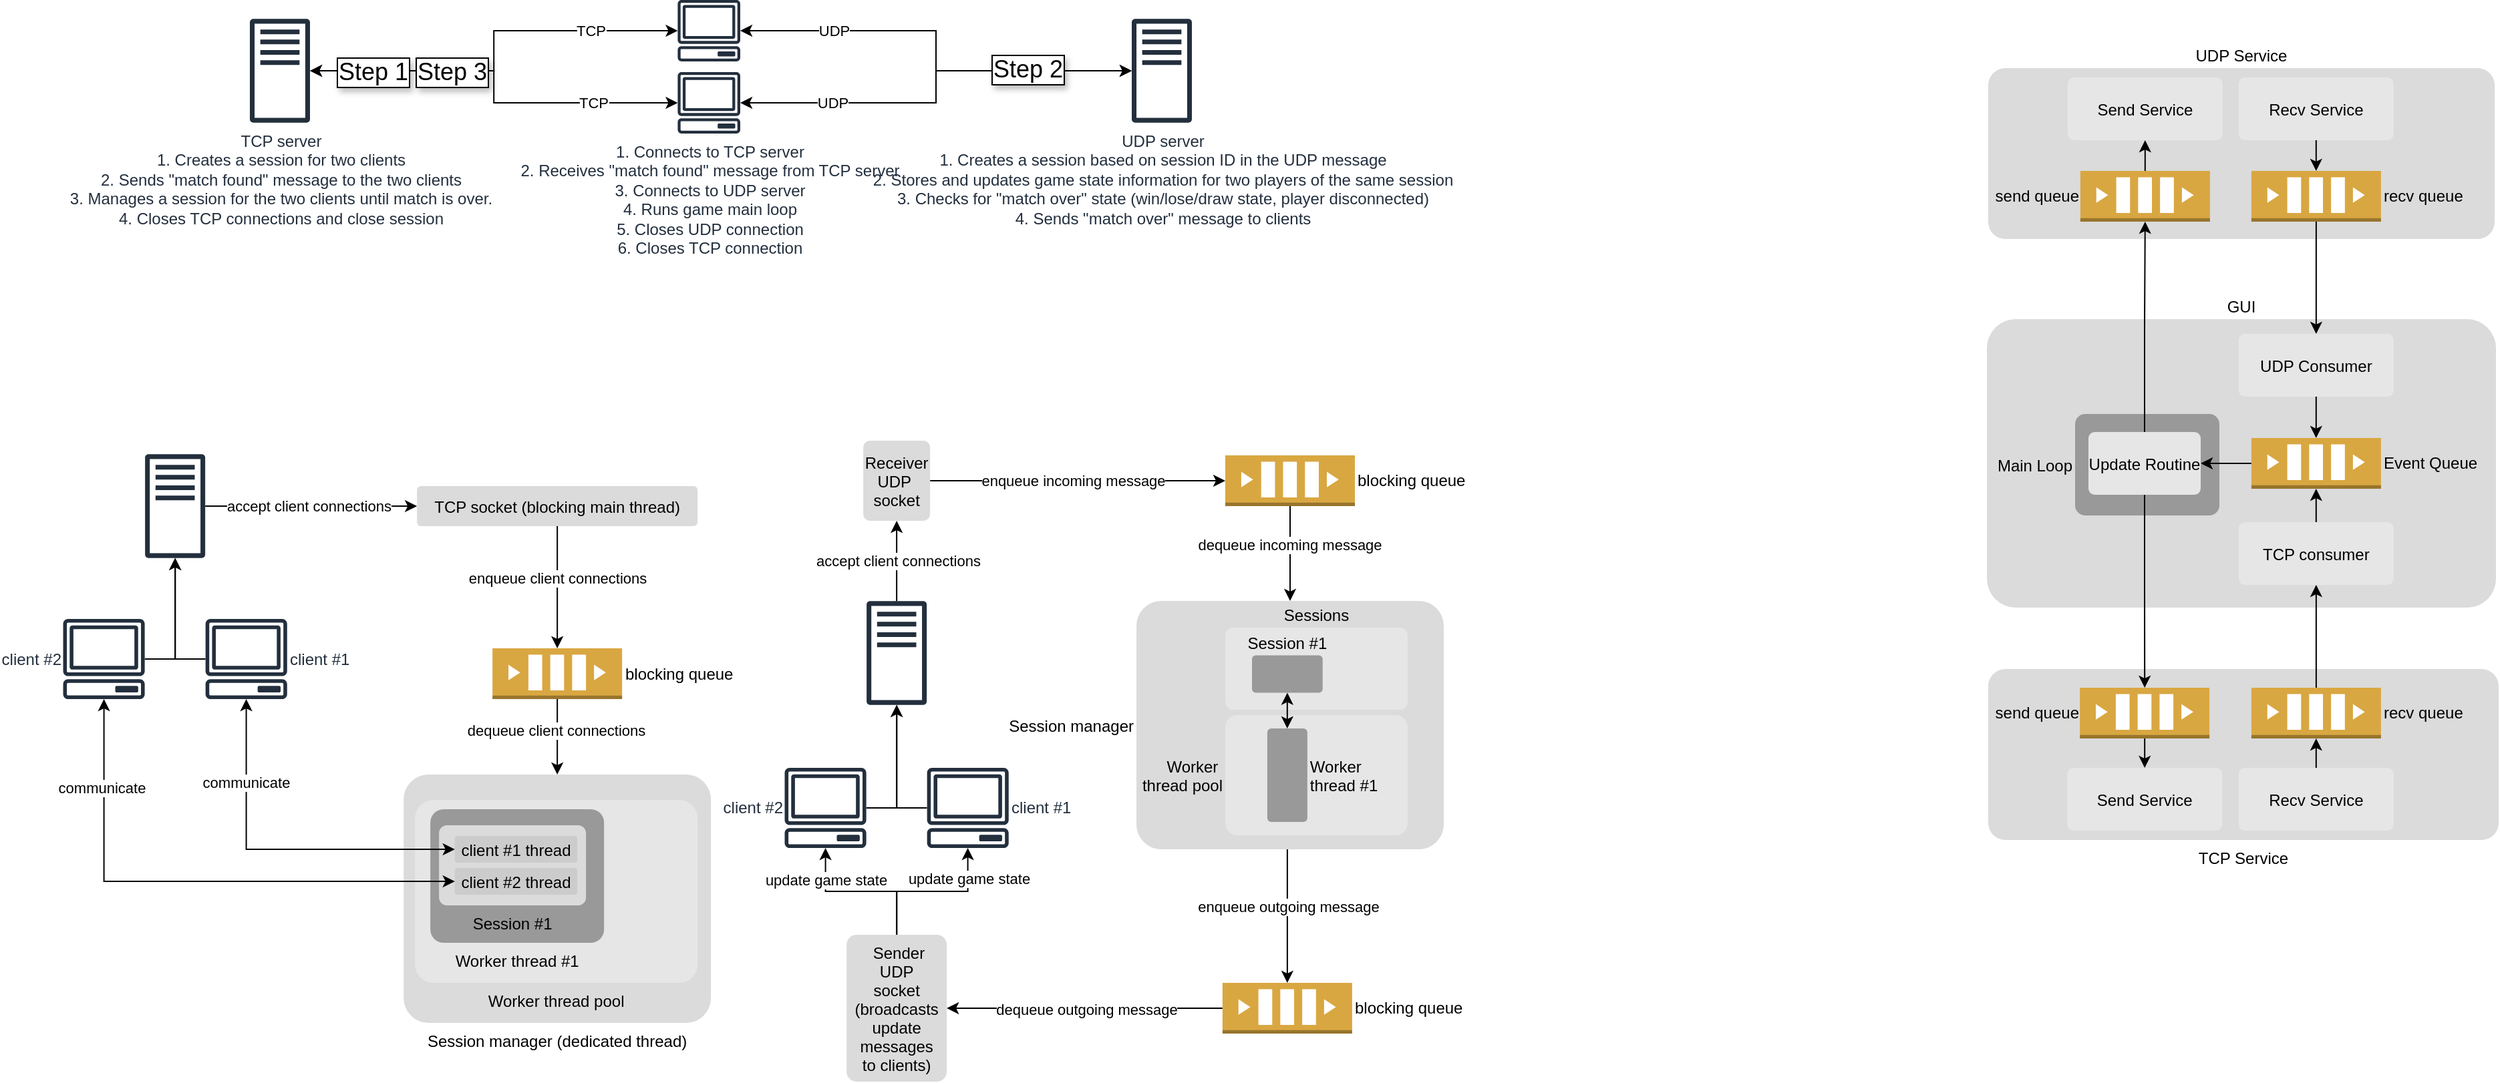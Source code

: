 <mxfile version="26.2.2">
  <diagram name="Page-1" id="2ncLPlmVgekpSeyfx8_P">
    <mxGraphModel dx="3215" dy="2080" grid="0" gridSize="10" guides="1" tooltips="1" connect="1" arrows="1" fold="1" page="1" pageScale="1" pageWidth="1100" pageHeight="850" math="0" shadow="0">
      <root>
        <mxCell id="0" />
        <mxCell id="1" parent="0" />
        <mxCell id="0XxruhdIlYtL2P7Ihqz--51" value="" style="group;labelPosition=left;verticalLabelPosition=middle;align=right;verticalAlign=middle;" parent="1" vertex="1" connectable="0">
          <mxGeometry x="50" y="350" width="485.07" height="466" as="geometry" />
        </mxCell>
        <mxCell id="0XxruhdIlYtL2P7Ihqz--4" value="" style="edgeStyle=orthogonalEdgeStyle;rounded=0;orthogonalLoop=1;jettySize=auto;html=1;" parent="0XxruhdIlYtL2P7Ihqz--51" source="0XxruhdIlYtL2P7Ihqz--2" target="0XxruhdIlYtL2P7Ihqz--8" edge="1">
          <mxGeometry relative="1" as="geometry">
            <mxPoint x="91.57" y="228.5" as="targetPoint" />
          </mxGeometry>
        </mxCell>
        <mxCell id="0XxruhdIlYtL2P7Ihqz--15" value="" style="edgeStyle=orthogonalEdgeStyle;rounded=0;orthogonalLoop=1;jettySize=auto;html=1;" parent="0XxruhdIlYtL2P7Ihqz--51" source="0XxruhdIlYtL2P7Ihqz--6" target="0XxruhdIlYtL2P7Ihqz--13" edge="1">
          <mxGeometry relative="1" as="geometry" />
        </mxCell>
        <mxCell id="0XxruhdIlYtL2P7Ihqz--20" value="enqueue client connections" style="edgeLabel;html=1;align=center;verticalAlign=middle;resizable=0;points=[];" parent="0XxruhdIlYtL2P7Ihqz--15" vertex="1" connectable="0">
          <mxGeometry x="-0.208" y="3" relative="1" as="geometry">
            <mxPoint x="-3" y="3" as="offset" />
          </mxGeometry>
        </mxCell>
        <mxCell id="0XxruhdIlYtL2P7Ihqz--6" value="TCP socket (blocking main thread)" style="rounded=1;arcSize=10;strokeColor=none;fillColor=#DBDBDB;gradientColor=none;" parent="0XxruhdIlYtL2P7Ihqz--51" vertex="1">
          <mxGeometry x="265.07" y="24" width="210" height="30" as="geometry" />
        </mxCell>
        <mxCell id="0XxruhdIlYtL2P7Ihqz--14" value="" style="edgeStyle=orthogonalEdgeStyle;rounded=0;orthogonalLoop=1;jettySize=auto;html=1;" parent="0XxruhdIlYtL2P7Ihqz--51" source="0XxruhdIlYtL2P7Ihqz--8" target="0XxruhdIlYtL2P7Ihqz--6" edge="1">
          <mxGeometry relative="1" as="geometry" />
        </mxCell>
        <mxCell id="0XxruhdIlYtL2P7Ihqz--35" value="accept client connections" style="edgeLabel;html=1;align=center;verticalAlign=middle;resizable=0;points=[];" parent="0XxruhdIlYtL2P7Ihqz--14" vertex="1" connectable="0">
          <mxGeometry x="-0.025" y="-1" relative="1" as="geometry">
            <mxPoint y="-1" as="offset" />
          </mxGeometry>
        </mxCell>
        <mxCell id="0XxruhdIlYtL2P7Ihqz--8" value="" style="sketch=0;outlineConnect=0;fontColor=#232F3E;gradientColor=none;fillColor=#232F3D;strokeColor=none;dashed=0;verticalLabelPosition=bottom;verticalAlign=top;align=center;html=1;fontSize=12;fontStyle=0;aspect=fixed;pointerEvents=1;shape=mxgraph.aws4.traditional_server;" parent="0XxruhdIlYtL2P7Ihqz--51" vertex="1">
          <mxGeometry x="61.57" width="45" height="78" as="geometry" />
        </mxCell>
        <mxCell id="0XxruhdIlYtL2P7Ihqz--16" value="" style="edgeStyle=orthogonalEdgeStyle;rounded=0;orthogonalLoop=1;jettySize=auto;html=1;" parent="0XxruhdIlYtL2P7Ihqz--51" source="0XxruhdIlYtL2P7Ihqz--13" target="0XxruhdIlYtL2P7Ihqz--9" edge="1">
          <mxGeometry relative="1" as="geometry" />
        </mxCell>
        <mxCell id="0XxruhdIlYtL2P7Ihqz--21" value="dequeue client connections" style="edgeLabel;html=1;align=center;verticalAlign=middle;resizable=0;points=[];" parent="0XxruhdIlYtL2P7Ihqz--16" vertex="1" connectable="0">
          <mxGeometry x="-0.189" relative="1" as="geometry">
            <mxPoint x="-1" as="offset" />
          </mxGeometry>
        </mxCell>
        <mxCell id="0XxruhdIlYtL2P7Ihqz--13" value="blocking queue" style="outlineConnect=0;dashed=0;verticalLabelPosition=middle;verticalAlign=middle;align=left;html=1;shape=mxgraph.aws3.queue;fillColor=#D9A741;gradientColor=none;labelPosition=right;" parent="0XxruhdIlYtL2P7Ihqz--51" vertex="1">
          <mxGeometry x="321.57" y="145.5" width="97" height="38" as="geometry" />
        </mxCell>
        <mxCell id="0XxruhdIlYtL2P7Ihqz--19" value="" style="edgeStyle=orthogonalEdgeStyle;rounded=0;orthogonalLoop=1;jettySize=auto;html=1;" parent="0XxruhdIlYtL2P7Ihqz--51" source="0XxruhdIlYtL2P7Ihqz--17" target="0XxruhdIlYtL2P7Ihqz--8" edge="1">
          <mxGeometry relative="1" as="geometry">
            <mxPoint x="-66.6" y="238.5" as="targetPoint" />
          </mxGeometry>
        </mxCell>
        <mxCell id="0XxruhdIlYtL2P7Ihqz--17" value="client #1" style="sketch=0;outlineConnect=0;fontColor=#232F3E;gradientColor=none;fillColor=#232F3D;strokeColor=none;dashed=0;verticalLabelPosition=middle;verticalAlign=middle;align=left;html=1;fontSize=12;fontStyle=0;aspect=fixed;pointerEvents=1;shape=mxgraph.aws4.client;labelPosition=right;" parent="0XxruhdIlYtL2P7Ihqz--51" vertex="1">
          <mxGeometry x="106.57" y="123.5" width="61.57" height="60" as="geometry" />
        </mxCell>
        <mxCell id="0XxruhdIlYtL2P7Ihqz--46" value="" style="group" parent="0XxruhdIlYtL2P7Ihqz--51" vertex="1" connectable="0">
          <mxGeometry x="255.07" y="240" width="230" height="186" as="geometry" />
        </mxCell>
        <mxCell id="0XxruhdIlYtL2P7Ihqz--9" value="Session manager (dedicated thread)" style="rounded=1;arcSize=10;strokeColor=none;fillColor=#DBDBDB;gradientColor=none;labelPosition=center;verticalLabelPosition=bottom;align=center;verticalAlign=top;" parent="0XxruhdIlYtL2P7Ihqz--46" vertex="1">
          <mxGeometry width="230" height="186" as="geometry" />
        </mxCell>
        <mxCell id="0XxruhdIlYtL2P7Ihqz--36" value="Worker thread pool" style="rounded=1;arcSize=10;strokeColor=none;fillColor=#E6E6E6;gradientColor=none;labelPosition=center;verticalLabelPosition=bottom;align=center;verticalAlign=top;" parent="0XxruhdIlYtL2P7Ihqz--46" vertex="1">
          <mxGeometry x="8.5" y="19.06" width="211.5" height="136.94" as="geometry" />
        </mxCell>
        <mxCell id="0XxruhdIlYtL2P7Ihqz--44" value="" style="group" parent="0XxruhdIlYtL2P7Ihqz--46" vertex="1" connectable="0">
          <mxGeometry x="20" y="26" width="130" height="100" as="geometry" />
        </mxCell>
        <mxCell id="0XxruhdIlYtL2P7Ihqz--43" value="Worker thread #1" style="rounded=1;arcSize=10;strokeColor=none;fillColor=#999999;gradientColor=none;labelPosition=center;verticalLabelPosition=bottom;align=center;verticalAlign=top;" parent="0XxruhdIlYtL2P7Ihqz--44" vertex="1">
          <mxGeometry width="130" height="100" as="geometry" />
        </mxCell>
        <mxCell id="0XxruhdIlYtL2P7Ihqz--22" value="Session #1" style="rounded=1;arcSize=10;strokeColor=none;fillColor=#DBDBDB;gradientColor=none;labelPosition=center;verticalLabelPosition=bottom;align=center;verticalAlign=top;" parent="0XxruhdIlYtL2P7Ihqz--44" vertex="1">
          <mxGeometry x="6.5" y="12" width="110" height="60" as="geometry" />
        </mxCell>
        <mxCell id="0XxruhdIlYtL2P7Ihqz--30" value="client #2 thread" style="rounded=1;arcSize=10;strokeColor=none;fillColor=#CCCCCC;gradientColor=none;labelPosition=center;verticalLabelPosition=middle;align=center;verticalAlign=middle;" parent="0XxruhdIlYtL2P7Ihqz--44" vertex="1">
          <mxGeometry x="18.3" y="44" width="91.7" height="20" as="geometry" />
        </mxCell>
        <mxCell id="0XxruhdIlYtL2P7Ihqz--31" value="client #1 thread" style="rounded=1;arcSize=10;strokeColor=none;fillColor=#CCCCCC;gradientColor=none;labelPosition=center;verticalLabelPosition=middle;align=center;verticalAlign=middle;" parent="0XxruhdIlYtL2P7Ihqz--44" vertex="1">
          <mxGeometry x="18.3" y="20" width="91.7" height="20" as="geometry" />
        </mxCell>
        <mxCell id="0XxruhdIlYtL2P7Ihqz--47" value="" style="edgeStyle=orthogonalEdgeStyle;rounded=0;orthogonalLoop=1;jettySize=auto;html=1;startArrow=classic;startFill=1;" parent="0XxruhdIlYtL2P7Ihqz--51" source="0XxruhdIlYtL2P7Ihqz--30" target="0XxruhdIlYtL2P7Ihqz--2" edge="1">
          <mxGeometry relative="1" as="geometry">
            <mxPoint x="196.57" y="400" as="sourcePoint" />
            <mxPoint x="85.556" y="230" as="targetPoint" />
          </mxGeometry>
        </mxCell>
        <mxCell id="0XxruhdIlYtL2P7Ihqz--49" value="communicate" style="edgeLabel;html=1;align=center;verticalAlign=middle;resizable=0;points=[];" parent="0XxruhdIlYtL2P7Ihqz--47" vertex="1" connectable="0">
          <mxGeometry x="0.67" y="2" relative="1" as="geometry">
            <mxPoint as="offset" />
          </mxGeometry>
        </mxCell>
        <mxCell id="0XxruhdIlYtL2P7Ihqz--2" value="client #2" style="sketch=0;outlineConnect=0;fontColor=#232F3E;gradientColor=none;fillColor=#232F3D;strokeColor=none;dashed=0;verticalLabelPosition=middle;verticalAlign=middle;align=right;html=1;fontSize=12;fontStyle=0;aspect=fixed;pointerEvents=1;shape=mxgraph.aws4.client;labelPosition=left;" parent="0XxruhdIlYtL2P7Ihqz--51" vertex="1">
          <mxGeometry y="123.5" width="61.57" height="60" as="geometry" />
        </mxCell>
        <mxCell id="0XxruhdIlYtL2P7Ihqz--32" value="" style="edgeStyle=orthogonalEdgeStyle;rounded=0;orthogonalLoop=1;jettySize=auto;html=1;startArrow=classic;startFill=1;" parent="0XxruhdIlYtL2P7Ihqz--51" source="0XxruhdIlYtL2P7Ihqz--31" target="0XxruhdIlYtL2P7Ihqz--17" edge="1">
          <mxGeometry relative="1" as="geometry">
            <mxPoint x="-185.43" y="300" as="sourcePoint" />
            <mxPoint x="-177.43" y="229" as="targetPoint" />
          </mxGeometry>
        </mxCell>
        <mxCell id="0XxruhdIlYtL2P7Ihqz--50" value="communicate" style="edgeLabel;html=1;align=center;verticalAlign=middle;resizable=0;points=[];" parent="0XxruhdIlYtL2P7Ihqz--32" vertex="1" connectable="0">
          <mxGeometry x="0.535" y="1" relative="1" as="geometry">
            <mxPoint as="offset" />
          </mxGeometry>
        </mxCell>
        <mxCell id="Ft3LX77Qiu8mn2sCMVQa-9" value="" style="group" parent="1" vertex="1" connectable="0">
          <mxGeometry x="190" y="10" width="705" height="100" as="geometry" />
        </mxCell>
        <mxCell id="UM2-NUZnYqFaFZItg_hs-1" value="TCP server&lt;div&gt;1. Creates a session for two clients&lt;/div&gt;&lt;div&gt;2. Sends &quot;match found&quot; message to the two clients&lt;/div&gt;&lt;div&gt;3. Manages a session for the two clients until match is over.&lt;/div&gt;&lt;div&gt;4. Closes TCP connections and close session&lt;/div&gt;" style="sketch=0;outlineConnect=0;fontColor=#232F3E;gradientColor=none;fillColor=#232F3D;strokeColor=none;dashed=0;verticalLabelPosition=bottom;verticalAlign=top;align=center;html=1;fontSize=12;fontStyle=0;aspect=fixed;pointerEvents=1;shape=mxgraph.aws4.traditional_server;" parent="Ft3LX77Qiu8mn2sCMVQa-9" vertex="1">
          <mxGeometry y="14" width="45" height="78" as="geometry" />
        </mxCell>
        <mxCell id="UM2-NUZnYqFaFZItg_hs-7" value="" style="edgeStyle=orthogonalEdgeStyle;rounded=0;orthogonalLoop=1;jettySize=auto;html=1;startArrow=classic;startFill=1;" parent="Ft3LX77Qiu8mn2sCMVQa-9" source="UM2-NUZnYqFaFZItg_hs-2" target="UM2-NUZnYqFaFZItg_hs-1" edge="1">
          <mxGeometry relative="1" as="geometry">
            <mxPoint x="87.413" y="167" as="targetPoint" />
          </mxGeometry>
        </mxCell>
        <mxCell id="UM2-NUZnYqFaFZItg_hs-19" value="TCP" style="edgeLabel;html=1;align=center;verticalAlign=middle;resizable=0;points=[];" parent="UM2-NUZnYqFaFZItg_hs-7" vertex="1" connectable="0">
          <mxGeometry x="-0.485" relative="1" as="geometry">
            <mxPoint x="14" as="offset" />
          </mxGeometry>
        </mxCell>
        <mxCell id="UM2-NUZnYqFaFZItg_hs-15" value="" style="edgeStyle=orthogonalEdgeStyle;rounded=0;orthogonalLoop=1;jettySize=auto;html=1;startArrow=classic;startFill=1;" parent="Ft3LX77Qiu8mn2sCMVQa-9" source="UM2-NUZnYqFaFZItg_hs-2" target="UM2-NUZnYqFaFZItg_hs-8" edge="1">
          <mxGeometry relative="1" as="geometry">
            <mxPoint x="487.413" y="87" as="targetPoint" />
          </mxGeometry>
        </mxCell>
        <mxCell id="UM2-NUZnYqFaFZItg_hs-17" value="UDP" style="edgeLabel;html=1;align=center;verticalAlign=middle;resizable=0;points=[];" parent="UM2-NUZnYqFaFZItg_hs-15" vertex="1" connectable="0">
          <mxGeometry x="-0.457" y="-3" relative="1" as="geometry">
            <mxPoint x="-17" y="-3" as="offset" />
          </mxGeometry>
        </mxCell>
        <mxCell id="UM2-NUZnYqFaFZItg_hs-2" value="1. Connects to TCP server&lt;div&gt;2. Receives &quot;match found&quot; message from TCP server&lt;/div&gt;&lt;div&gt;3. Connects to UDP server&lt;/div&gt;&lt;div&gt;4. Runs game main loop&lt;/div&gt;&lt;div&gt;5. Closes UDP connection&lt;/div&gt;&lt;div&gt;6. Closes TCP connection&lt;/div&gt;" style="sketch=0;outlineConnect=0;fontColor=#232F3E;gradientColor=none;fillColor=#232F3D;strokeColor=none;dashed=0;verticalLabelPosition=bottom;verticalAlign=top;align=center;html=1;fontSize=12;fontStyle=0;aspect=fixed;pointerEvents=1;shape=mxgraph.aws4.client;" parent="Ft3LX77Qiu8mn2sCMVQa-9" vertex="1">
          <mxGeometry x="320" y="54" width="47.21" height="46" as="geometry" />
        </mxCell>
        <mxCell id="UM2-NUZnYqFaFZItg_hs-5" value="" style="edgeStyle=orthogonalEdgeStyle;rounded=0;orthogonalLoop=1;jettySize=auto;html=1;startArrow=classic;startFill=1;" parent="Ft3LX77Qiu8mn2sCMVQa-9" source="UM2-NUZnYqFaFZItg_hs-3" target="UM2-NUZnYqFaFZItg_hs-1" edge="1">
          <mxGeometry relative="1" as="geometry">
            <mxPoint x="280" y="54" as="targetPoint" />
          </mxGeometry>
        </mxCell>
        <mxCell id="UM2-NUZnYqFaFZItg_hs-18" value="TCP" style="edgeLabel;html=1;align=center;verticalAlign=middle;resizable=0;points=[];" parent="UM2-NUZnYqFaFZItg_hs-5" vertex="1" connectable="0">
          <mxGeometry x="-0.575" relative="1" as="geometry">
            <mxPoint as="offset" />
          </mxGeometry>
        </mxCell>
        <mxCell id="UM2-NUZnYqFaFZItg_hs-20" value="Step 1" style="edgeLabel;html=1;align=center;verticalAlign=middle;resizable=0;points=[];fontSize=18;labelBorderColor=default;textShadow=1;" parent="UM2-NUZnYqFaFZItg_hs-5" vertex="1" connectable="0">
          <mxGeometry x="0.427" y="-2" relative="1" as="geometry">
            <mxPoint x="-41" y="3" as="offset" />
          </mxGeometry>
        </mxCell>
        <mxCell id="UM2-NUZnYqFaFZItg_hs-30" value="Step 3" style="edgeLabel;html=1;align=center;verticalAlign=middle;resizable=0;points=[];fontSize=18;textShadow=1;labelBorderColor=default;" parent="UM2-NUZnYqFaFZItg_hs-5" vertex="1" connectable="0">
          <mxGeometry x="0.229" y="1" relative="1" as="geometry">
            <mxPoint x="-12" as="offset" />
          </mxGeometry>
        </mxCell>
        <mxCell id="UM2-NUZnYqFaFZItg_hs-13" value="" style="edgeStyle=orthogonalEdgeStyle;rounded=0;orthogonalLoop=1;jettySize=auto;html=1;startArrow=classic;startFill=1;" parent="Ft3LX77Qiu8mn2sCMVQa-9" source="UM2-NUZnYqFaFZItg_hs-3" target="UM2-NUZnYqFaFZItg_hs-8" edge="1">
          <mxGeometry relative="1" as="geometry">
            <mxPoint x="487.413" y="27" as="targetPoint" />
          </mxGeometry>
        </mxCell>
        <mxCell id="UM2-NUZnYqFaFZItg_hs-16" value="UDP" style="edgeLabel;html=1;align=center;verticalAlign=middle;resizable=0;points=[];" parent="UM2-NUZnYqFaFZItg_hs-13" vertex="1" connectable="0">
          <mxGeometry x="-0.566" y="-2" relative="1" as="geometry">
            <mxPoint y="-2" as="offset" />
          </mxGeometry>
        </mxCell>
        <mxCell id="UM2-NUZnYqFaFZItg_hs-22" value="Step 2" style="edgeLabel;html=1;align=center;verticalAlign=middle;resizable=0;points=[];fontSize=18;labelBorderColor=default;textShadow=1;" parent="UM2-NUZnYqFaFZItg_hs-13" vertex="1" connectable="0">
          <mxGeometry x="0.517" y="1" relative="1" as="geometry">
            <mxPoint as="offset" />
          </mxGeometry>
        </mxCell>
        <mxCell id="UM2-NUZnYqFaFZItg_hs-3" value="" style="sketch=0;outlineConnect=0;fontColor=#232F3E;gradientColor=none;fillColor=#232F3D;strokeColor=none;dashed=0;verticalLabelPosition=bottom;verticalAlign=top;align=center;html=1;fontSize=12;fontStyle=0;aspect=fixed;pointerEvents=1;shape=mxgraph.aws4.client;" parent="Ft3LX77Qiu8mn2sCMVQa-9" vertex="1">
          <mxGeometry x="320" width="47.21" height="46" as="geometry" />
        </mxCell>
        <mxCell id="UM2-NUZnYqFaFZItg_hs-8" value="UDP server&lt;div&gt;1. Creates a session based on session ID in the UDP message&lt;/div&gt;&lt;div&gt;2. Stores and updates game state information for two players of the same session&lt;/div&gt;&lt;div&gt;3. Checks for &quot;match over&quot; state (win/lose/draw state, player disconnected)&lt;/div&gt;&lt;div&gt;4. Sends &quot;match over&quot; message to clients&lt;/div&gt;" style="sketch=0;outlineConnect=0;fontColor=#232F3E;gradientColor=none;fillColor=#232F3D;strokeColor=none;dashed=0;verticalLabelPosition=bottom;verticalAlign=top;align=center;html=1;fontSize=12;fontStyle=0;aspect=fixed;pointerEvents=1;shape=mxgraph.aws4.traditional_server;" parent="Ft3LX77Qiu8mn2sCMVQa-9" vertex="1">
          <mxGeometry x="660" y="14" width="45" height="78" as="geometry" />
        </mxCell>
        <mxCell id="Ft3LX77Qiu8mn2sCMVQa-13" value="" style="group" parent="1" vertex="1" connectable="0">
          <mxGeometry x="590" y="340" width="493.5" height="470" as="geometry" />
        </mxCell>
        <mxCell id="h-FiXk7vQsGJadyoYlVL-2" value="" style="edgeStyle=orthogonalEdgeStyle;rounded=0;orthogonalLoop=1;jettySize=auto;html=1;" parent="Ft3LX77Qiu8mn2sCMVQa-13" source="h-FiXk7vQsGJadyoYlVL-24" target="h-FiXk7vQsGJadyoYlVL-8" edge="1">
          <mxGeometry relative="1" as="geometry">
            <mxPoint x="91.57" y="398.5" as="targetPoint" />
          </mxGeometry>
        </mxCell>
        <mxCell id="h-FiXk7vQsGJadyoYlVL-3" value="" style="edgeStyle=orthogonalEdgeStyle;rounded=0;orthogonalLoop=1;jettySize=auto;html=1;" parent="Ft3LX77Qiu8mn2sCMVQa-13" source="h-FiXk7vQsGJadyoYlVL-5" target="h-FiXk7vQsGJadyoYlVL-11" edge="1">
          <mxGeometry relative="1" as="geometry" />
        </mxCell>
        <mxCell id="h-FiXk7vQsGJadyoYlVL-4" value="enqueue incoming message" style="edgeLabel;html=1;align=center;verticalAlign=middle;resizable=0;points=[];" parent="h-FiXk7vQsGJadyoYlVL-3" vertex="1" connectable="0">
          <mxGeometry x="-0.208" y="3" relative="1" as="geometry">
            <mxPoint x="19" y="3" as="offset" />
          </mxGeometry>
        </mxCell>
        <mxCell id="h-FiXk7vQsGJadyoYlVL-5" value="Receiver&#xa;UDP &#xa;socket" style="rounded=1;arcSize=10;strokeColor=none;fillColor=#DBDBDB;gradientColor=none;" parent="Ft3LX77Qiu8mn2sCMVQa-13" vertex="1">
          <mxGeometry x="59.07" width="50" height="60" as="geometry" />
        </mxCell>
        <mxCell id="h-FiXk7vQsGJadyoYlVL-6" value="" style="edgeStyle=orthogonalEdgeStyle;rounded=0;orthogonalLoop=1;jettySize=auto;html=1;" parent="Ft3LX77Qiu8mn2sCMVQa-13" source="h-FiXk7vQsGJadyoYlVL-8" target="h-FiXk7vQsGJadyoYlVL-5" edge="1">
          <mxGeometry relative="1" as="geometry" />
        </mxCell>
        <mxCell id="h-FiXk7vQsGJadyoYlVL-7" value="accept client connections" style="edgeLabel;html=1;align=center;verticalAlign=middle;resizable=0;points=[];" parent="h-FiXk7vQsGJadyoYlVL-6" vertex="1" connectable="0">
          <mxGeometry x="-0.025" y="-1" relative="1" as="geometry">
            <mxPoint y="-1" as="offset" />
          </mxGeometry>
        </mxCell>
        <mxCell id="h-FiXk7vQsGJadyoYlVL-8" value="" style="sketch=0;outlineConnect=0;fontColor=#232F3E;gradientColor=none;fillColor=#232F3D;strokeColor=none;dashed=0;verticalLabelPosition=bottom;verticalAlign=top;align=center;html=1;fontSize=12;fontStyle=0;aspect=fixed;pointerEvents=1;shape=mxgraph.aws4.traditional_server;" parent="Ft3LX77Qiu8mn2sCMVQa-13" vertex="1">
          <mxGeometry x="61.57" y="120" width="45" height="78" as="geometry" />
        </mxCell>
        <mxCell id="h-FiXk7vQsGJadyoYlVL-9" value="" style="edgeStyle=orthogonalEdgeStyle;rounded=0;orthogonalLoop=1;jettySize=auto;html=1;" parent="Ft3LX77Qiu8mn2sCMVQa-13" source="h-FiXk7vQsGJadyoYlVL-11" target="h-FiXk7vQsGJadyoYlVL-15" edge="1">
          <mxGeometry relative="1" as="geometry" />
        </mxCell>
        <mxCell id="h-FiXk7vQsGJadyoYlVL-10" value="dequeue incoming message" style="edgeLabel;html=1;align=center;verticalAlign=middle;resizable=0;points=[];" parent="h-FiXk7vQsGJadyoYlVL-9" vertex="1" connectable="0">
          <mxGeometry x="-0.189" relative="1" as="geometry">
            <mxPoint x="-1" as="offset" />
          </mxGeometry>
        </mxCell>
        <mxCell id="h-FiXk7vQsGJadyoYlVL-11" value="blocking queue" style="outlineConnect=0;dashed=0;verticalLabelPosition=middle;verticalAlign=middle;align=left;html=1;shape=mxgraph.aws3.queue;fillColor=#D9A741;gradientColor=none;labelPosition=right;" parent="Ft3LX77Qiu8mn2sCMVQa-13" vertex="1">
          <mxGeometry x="330" y="11" width="97" height="38" as="geometry" />
        </mxCell>
        <mxCell id="h-FiXk7vQsGJadyoYlVL-12" value="" style="edgeStyle=orthogonalEdgeStyle;rounded=0;orthogonalLoop=1;jettySize=auto;html=1;" parent="Ft3LX77Qiu8mn2sCMVQa-13" source="h-FiXk7vQsGJadyoYlVL-13" target="h-FiXk7vQsGJadyoYlVL-8" edge="1">
          <mxGeometry relative="1" as="geometry">
            <mxPoint x="-66.6" y="408.5" as="targetPoint" />
          </mxGeometry>
        </mxCell>
        <mxCell id="h-FiXk7vQsGJadyoYlVL-13" value="client #1" style="sketch=0;outlineConnect=0;fontColor=#232F3E;gradientColor=none;fillColor=#232F3D;strokeColor=none;dashed=0;verticalLabelPosition=middle;verticalAlign=middle;align=left;html=1;fontSize=12;fontStyle=0;aspect=fixed;pointerEvents=1;shape=mxgraph.aws4.client;labelPosition=right;" parent="Ft3LX77Qiu8mn2sCMVQa-13" vertex="1">
          <mxGeometry x="106.57" y="245" width="61.57" height="60" as="geometry" />
        </mxCell>
        <mxCell id="h-FiXk7vQsGJadyoYlVL-22" value="" style="edgeStyle=orthogonalEdgeStyle;rounded=0;orthogonalLoop=1;jettySize=auto;html=1;startArrow=none;startFill=0;" parent="Ft3LX77Qiu8mn2sCMVQa-13" source="h-FiXk7vQsGJadyoYlVL-27" target="h-FiXk7vQsGJadyoYlVL-24" edge="1">
          <mxGeometry relative="1" as="geometry">
            <mxPoint x="196.57" y="570" as="sourcePoint" />
            <mxPoint x="85.556" y="400" as="targetPoint" />
          </mxGeometry>
        </mxCell>
        <mxCell id="h-FiXk7vQsGJadyoYlVL-23" value="update game state" style="edgeLabel;html=1;align=center;verticalAlign=middle;resizable=0;points=[];" parent="h-FiXk7vQsGJadyoYlVL-22" vertex="1" connectable="0">
          <mxGeometry x="0.67" y="2" relative="1" as="geometry">
            <mxPoint x="2" y="4" as="offset" />
          </mxGeometry>
        </mxCell>
        <mxCell id="h-FiXk7vQsGJadyoYlVL-24" value="client #2" style="sketch=0;outlineConnect=0;fontColor=#232F3E;gradientColor=none;fillColor=#232F3D;strokeColor=none;dashed=0;verticalLabelPosition=middle;verticalAlign=middle;align=right;html=1;fontSize=12;fontStyle=0;aspect=fixed;pointerEvents=1;shape=mxgraph.aws4.client;labelPosition=left;" parent="Ft3LX77Qiu8mn2sCMVQa-13" vertex="1">
          <mxGeometry y="245" width="61.57" height="60" as="geometry" />
        </mxCell>
        <mxCell id="h-FiXk7vQsGJadyoYlVL-25" value="" style="edgeStyle=orthogonalEdgeStyle;rounded=0;orthogonalLoop=1;jettySize=auto;html=1;startArrow=none;startFill=0;" parent="Ft3LX77Qiu8mn2sCMVQa-13" source="h-FiXk7vQsGJadyoYlVL-27" target="h-FiXk7vQsGJadyoYlVL-13" edge="1">
          <mxGeometry relative="1" as="geometry">
            <mxPoint x="-185.43" y="470" as="sourcePoint" />
            <mxPoint x="-177.43" y="399" as="targetPoint" />
          </mxGeometry>
        </mxCell>
        <mxCell id="h-FiXk7vQsGJadyoYlVL-26" value="update game state" style="edgeLabel;html=1;align=center;verticalAlign=middle;resizable=0;points=[];" parent="h-FiXk7vQsGJadyoYlVL-25" vertex="1" connectable="0">
          <mxGeometry x="0.535" y="1" relative="1" as="geometry">
            <mxPoint x="1" y="-5" as="offset" />
          </mxGeometry>
        </mxCell>
        <mxCell id="h-FiXk7vQsGJadyoYlVL-27" value=" Sender&#xa;UDP&#xa;socket&#xa;(broadcasts&#xa;update&#xa;messages&#xa;to clients)" style="rounded=1;arcSize=10;strokeColor=none;fillColor=#DBDBDB;gradientColor=none;" parent="Ft3LX77Qiu8mn2sCMVQa-13" vertex="1">
          <mxGeometry x="46.57" y="370" width="75" height="110" as="geometry" />
        </mxCell>
        <mxCell id="h-FiXk7vQsGJadyoYlVL-33" value="" style="edgeStyle=orthogonalEdgeStyle;rounded=0;orthogonalLoop=1;jettySize=auto;html=1;entryX=1;entryY=0.5;entryDx=0;entryDy=0;" parent="Ft3LX77Qiu8mn2sCMVQa-13" source="h-FiXk7vQsGJadyoYlVL-29" target="h-FiXk7vQsGJadyoYlVL-27" edge="1">
          <mxGeometry relative="1" as="geometry">
            <mxPoint x="718.5" y="738" as="targetPoint" />
          </mxGeometry>
        </mxCell>
        <mxCell id="h-FiXk7vQsGJadyoYlVL-34" value="dequeue outgoing message" style="edgeLabel;html=1;align=center;verticalAlign=middle;resizable=0;points=[];" parent="h-FiXk7vQsGJadyoYlVL-33" vertex="1" connectable="0">
          <mxGeometry x="0.185" y="1" relative="1" as="geometry">
            <mxPoint x="20" as="offset" />
          </mxGeometry>
        </mxCell>
        <mxCell id="h-FiXk7vQsGJadyoYlVL-29" value="blocking queue" style="outlineConnect=0;dashed=0;verticalLabelPosition=middle;verticalAlign=middle;align=left;html=1;shape=mxgraph.aws3.queue;fillColor=#D9A741;gradientColor=none;labelPosition=right;" parent="Ft3LX77Qiu8mn2sCMVQa-13" vertex="1">
          <mxGeometry x="327.93" y="406" width="97" height="38" as="geometry" />
        </mxCell>
        <mxCell id="h-FiXk7vQsGJadyoYlVL-28" value="" style="edgeStyle=orthogonalEdgeStyle;rounded=0;orthogonalLoop=1;jettySize=auto;html=1;" parent="Ft3LX77Qiu8mn2sCMVQa-13" source="h-FiXk7vQsGJadyoYlVL-18" target="h-FiXk7vQsGJadyoYlVL-29" edge="1">
          <mxGeometry relative="1" as="geometry" />
        </mxCell>
        <mxCell id="h-FiXk7vQsGJadyoYlVL-31" value="enqueue outgoing message" style="edgeLabel;html=1;align=center;verticalAlign=middle;resizable=0;points=[];" parent="h-FiXk7vQsGJadyoYlVL-28" vertex="1" connectable="0">
          <mxGeometry x="-0.076" relative="1" as="geometry">
            <mxPoint y="8" as="offset" />
          </mxGeometry>
        </mxCell>
        <mxCell id="Ft3LX77Qiu8mn2sCMVQa-10" value="" style="group" parent="Ft3LX77Qiu8mn2sCMVQa-13" vertex="1" connectable="0">
          <mxGeometry x="263.5" y="120" width="230" height="186" as="geometry" />
        </mxCell>
        <mxCell id="h-FiXk7vQsGJadyoYlVL-15" value="Session manager" style="rounded=1;arcSize=10;strokeColor=none;fillColor=#DBDBDB;gradientColor=none;labelPosition=left;verticalLabelPosition=middle;align=right;verticalAlign=middle;" parent="Ft3LX77Qiu8mn2sCMVQa-10" vertex="1">
          <mxGeometry width="230" height="186" as="geometry" />
        </mxCell>
        <mxCell id="h-FiXk7vQsGJadyoYlVL-16" value="Worker &#xa;thread pool" style="rounded=1;arcSize=10;strokeColor=none;fillColor=#E6E6E6;gradientColor=none;labelPosition=left;verticalLabelPosition=middle;align=right;verticalAlign=middle;" parent="Ft3LX77Qiu8mn2sCMVQa-10" vertex="1">
          <mxGeometry x="66.5" y="85.5" width="136.5" height="90" as="geometry" />
        </mxCell>
        <mxCell id="h-FiXk7vQsGJadyoYlVL-17" value="" style="group" parent="Ft3LX77Qiu8mn2sCMVQa-10" vertex="1" connectable="0">
          <mxGeometry x="42.93" y="95.5" width="140" height="70" as="geometry" />
        </mxCell>
        <mxCell id="h-FiXk7vQsGJadyoYlVL-18" value="Worker&#xa;thread #1" style="rounded=1;arcSize=10;strokeColor=none;fillColor=#999999;gradientColor=none;labelPosition=right;verticalLabelPosition=middle;align=left;verticalAlign=middle;" parent="h-FiXk7vQsGJadyoYlVL-17" vertex="1">
          <mxGeometry x="55" width="30" height="70" as="geometry" />
        </mxCell>
        <mxCell id="Ft3LX77Qiu8mn2sCMVQa-2" value="Sessions" style="rounded=1;arcSize=10;strokeColor=none;fillColor=#E6E6E6;gradientColor=none;labelPosition=center;verticalLabelPosition=top;align=center;verticalAlign=bottom;" parent="Ft3LX77Qiu8mn2sCMVQa-10" vertex="1">
          <mxGeometry x="66.5" y="20" width="136.5" height="61.5" as="geometry" />
        </mxCell>
        <mxCell id="Ft3LX77Qiu8mn2sCMVQa-3" value="" style="edgeStyle=orthogonalEdgeStyle;rounded=0;orthogonalLoop=1;jettySize=auto;html=1;startArrow=classic;startFill=1;" parent="Ft3LX77Qiu8mn2sCMVQa-10" source="h-FiXk7vQsGJadyoYlVL-18" target="Ft3LX77Qiu8mn2sCMVQa-7" edge="1">
          <mxGeometry relative="1" as="geometry" />
        </mxCell>
        <mxCell id="Ft3LX77Qiu8mn2sCMVQa-7" value="Session #1" style="rounded=1;arcSize=10;strokeColor=none;fillColor=#999999;gradientColor=none;labelPosition=center;verticalLabelPosition=top;align=center;verticalAlign=bottom;" parent="Ft3LX77Qiu8mn2sCMVQa-10" vertex="1">
          <mxGeometry x="86.5" y="40.75" width="52.86" height="28" as="geometry" />
        </mxCell>
        <mxCell id="bwHn6dMvsCumbbthhskg-64" value="" style="group" vertex="1" connectable="0" parent="1">
          <mxGeometry x="1490" y="61" width="383" height="578" as="geometry" />
        </mxCell>
        <mxCell id="bwHn6dMvsCumbbthhskg-5" value="UDP Service" style="rounded=1;arcSize=10;strokeColor=none;fillColor=#DBDBDB;gradientColor=none;labelPosition=center;verticalLabelPosition=top;align=center;verticalAlign=bottom;" vertex="1" parent="bwHn6dMvsCumbbthhskg-64">
          <mxGeometry x="1" width="379" height="128" as="geometry" />
        </mxCell>
        <mxCell id="bwHn6dMvsCumbbthhskg-11" value="recv queue" style="outlineConnect=0;dashed=0;verticalLabelPosition=middle;verticalAlign=middle;align=left;html=1;shape=mxgraph.aws3.queue;fillColor=#D9A741;gradientColor=none;labelPosition=right;" vertex="1" parent="bwHn6dMvsCumbbthhskg-64">
          <mxGeometry x="197.93" y="77" width="97" height="38" as="geometry" />
        </mxCell>
        <mxCell id="bwHn6dMvsCumbbthhskg-40" value="" style="edgeStyle=orthogonalEdgeStyle;rounded=0;orthogonalLoop=1;jettySize=auto;html=1;" edge="1" parent="bwHn6dMvsCumbbthhskg-64" source="bwHn6dMvsCumbbthhskg-33" target="bwHn6dMvsCumbbthhskg-39">
          <mxGeometry relative="1" as="geometry" />
        </mxCell>
        <mxCell id="bwHn6dMvsCumbbthhskg-33" value="send queue" style="outlineConnect=0;dashed=0;verticalLabelPosition=middle;verticalAlign=middle;align=right;html=1;shape=mxgraph.aws3.queue;fillColor=#D9A741;gradientColor=none;labelPosition=left;" vertex="1" parent="bwHn6dMvsCumbbthhskg-64">
          <mxGeometry x="69.93" y="77" width="97" height="38" as="geometry" />
        </mxCell>
        <mxCell id="bwHn6dMvsCumbbthhskg-39" value="Send Service" style="rounded=1;arcSize=10;strokeColor=none;fillColor=#E6E6E6;gradientColor=none;labelPosition=center;verticalLabelPosition=middle;align=center;verticalAlign=middle;" vertex="1" parent="bwHn6dMvsCumbbthhskg-64">
          <mxGeometry x="60.43" y="7" width="116" height="47" as="geometry" />
        </mxCell>
        <mxCell id="bwHn6dMvsCumbbthhskg-42" value="" style="edgeStyle=orthogonalEdgeStyle;rounded=0;orthogonalLoop=1;jettySize=auto;html=1;" edge="1" parent="bwHn6dMvsCumbbthhskg-64" source="bwHn6dMvsCumbbthhskg-41" target="bwHn6dMvsCumbbthhskg-11">
          <mxGeometry relative="1" as="geometry" />
        </mxCell>
        <mxCell id="bwHn6dMvsCumbbthhskg-41" value="Recv Service" style="rounded=1;arcSize=10;strokeColor=none;fillColor=#E6E6E6;gradientColor=none;labelPosition=center;verticalLabelPosition=middle;align=center;verticalAlign=middle;" vertex="1" parent="bwHn6dMvsCumbbthhskg-64">
          <mxGeometry x="188.43" y="7" width="116" height="47" as="geometry" />
        </mxCell>
        <mxCell id="bwHn6dMvsCumbbthhskg-26" value="GUI" style="rounded=1;arcSize=10;strokeColor=none;fillColor=#DBDBDB;gradientColor=none;labelPosition=center;verticalLabelPosition=top;align=center;verticalAlign=bottom;" vertex="1" parent="bwHn6dMvsCumbbthhskg-64">
          <mxGeometry y="188" width="381" height="216" as="geometry" />
        </mxCell>
        <mxCell id="bwHn6dMvsCumbbthhskg-32" value="Main Loop" style="rounded=1;arcSize=10;strokeColor=none;fillColor=#999999;gradientColor=none;labelPosition=left;verticalLabelPosition=middle;align=right;verticalAlign=middle;" vertex="1" parent="bwHn6dMvsCumbbthhskg-64">
          <mxGeometry x="66" y="259" width="108" height="76" as="geometry" />
        </mxCell>
        <mxCell id="bwHn6dMvsCumbbthhskg-46" value="" style="edgeStyle=orthogonalEdgeStyle;rounded=0;orthogonalLoop=1;jettySize=auto;html=1;" edge="1" parent="bwHn6dMvsCumbbthhskg-64" source="bwHn6dMvsCumbbthhskg-44" target="bwHn6dMvsCumbbthhskg-45">
          <mxGeometry relative="1" as="geometry" />
        </mxCell>
        <mxCell id="bwHn6dMvsCumbbthhskg-44" value="Event Queue" style="outlineConnect=0;dashed=0;verticalLabelPosition=middle;verticalAlign=middle;align=left;html=1;shape=mxgraph.aws3.queue;fillColor=#D9A741;gradientColor=none;labelPosition=right;" vertex="1" parent="bwHn6dMvsCumbbthhskg-64">
          <mxGeometry x="197.93" y="277" width="97" height="38" as="geometry" />
        </mxCell>
        <mxCell id="bwHn6dMvsCumbbthhskg-49" value="" style="edgeStyle=orthogonalEdgeStyle;rounded=0;orthogonalLoop=1;jettySize=auto;html=1;" edge="1" parent="bwHn6dMvsCumbbthhskg-64" source="bwHn6dMvsCumbbthhskg-45" target="bwHn6dMvsCumbbthhskg-33">
          <mxGeometry relative="1" as="geometry">
            <mxPoint x="-98.957" y="124.0" as="targetPoint" />
          </mxGeometry>
        </mxCell>
        <mxCell id="bwHn6dMvsCumbbthhskg-45" value="Update Routine" style="rounded=1;arcSize=10;strokeColor=none;fillColor=#E6E6E6;gradientColor=none;labelPosition=center;verticalLabelPosition=middle;align=center;verticalAlign=middle;" vertex="1" parent="bwHn6dMvsCumbbthhskg-64">
          <mxGeometry x="76" y="272.5" width="84" height="47" as="geometry" />
        </mxCell>
        <mxCell id="bwHn6dMvsCumbbthhskg-50" value="TCP Service" style="rounded=1;arcSize=10;strokeColor=none;fillColor=#DBDBDB;gradientColor=none;labelPosition=center;verticalLabelPosition=bottom;align=center;verticalAlign=top;" vertex="1" parent="bwHn6dMvsCumbbthhskg-64">
          <mxGeometry x="1" y="450" width="382" height="128" as="geometry" />
        </mxCell>
        <mxCell id="bwHn6dMvsCumbbthhskg-61" value="" style="edgeStyle=orthogonalEdgeStyle;rounded=0;orthogonalLoop=1;jettySize=auto;html=1;" edge="1" parent="bwHn6dMvsCumbbthhskg-64" source="bwHn6dMvsCumbbthhskg-51" target="bwHn6dMvsCumbbthhskg-59">
          <mxGeometry relative="1" as="geometry" />
        </mxCell>
        <mxCell id="bwHn6dMvsCumbbthhskg-51" value="recv queue" style="outlineConnect=0;dashed=0;verticalLabelPosition=middle;verticalAlign=middle;align=left;html=1;shape=mxgraph.aws3.queue;fillColor=#D9A741;gradientColor=none;labelPosition=right;" vertex="1" parent="bwHn6dMvsCumbbthhskg-64">
          <mxGeometry x="197.93" y="464" width="97" height="38" as="geometry" />
        </mxCell>
        <mxCell id="bwHn6dMvsCumbbthhskg-52" value="" style="edgeStyle=orthogonalEdgeStyle;rounded=0;orthogonalLoop=1;jettySize=auto;html=1;" edge="1" parent="bwHn6dMvsCumbbthhskg-64" source="bwHn6dMvsCumbbthhskg-53" target="bwHn6dMvsCumbbthhskg-54">
          <mxGeometry relative="1" as="geometry" />
        </mxCell>
        <mxCell id="bwHn6dMvsCumbbthhskg-53" value="send queue" style="outlineConnect=0;dashed=0;verticalLabelPosition=middle;verticalAlign=middle;align=right;html=1;shape=mxgraph.aws3.queue;fillColor=#D9A741;gradientColor=none;labelPosition=left;" vertex="1" parent="bwHn6dMvsCumbbthhskg-64">
          <mxGeometry x="69.57" y="464" width="97" height="38" as="geometry" />
        </mxCell>
        <mxCell id="bwHn6dMvsCumbbthhskg-54" value="Send Service" style="rounded=1;arcSize=10;strokeColor=none;fillColor=#E6E6E6;gradientColor=none;labelPosition=center;verticalLabelPosition=middle;align=center;verticalAlign=middle;" vertex="1" parent="bwHn6dMvsCumbbthhskg-64">
          <mxGeometry x="60.07" y="524" width="116" height="47" as="geometry" />
        </mxCell>
        <mxCell id="bwHn6dMvsCumbbthhskg-55" value="" style="edgeStyle=orthogonalEdgeStyle;rounded=0;orthogonalLoop=1;jettySize=auto;html=1;" edge="1" parent="bwHn6dMvsCumbbthhskg-64" source="bwHn6dMvsCumbbthhskg-56" target="bwHn6dMvsCumbbthhskg-51">
          <mxGeometry relative="1" as="geometry" />
        </mxCell>
        <mxCell id="bwHn6dMvsCumbbthhskg-56" value="Recv Service" style="rounded=1;arcSize=10;strokeColor=none;fillColor=#E6E6E6;gradientColor=none;labelPosition=center;verticalLabelPosition=middle;align=center;verticalAlign=middle;" vertex="1" parent="bwHn6dMvsCumbbthhskg-64">
          <mxGeometry x="188.43" y="524" width="116" height="47" as="geometry" />
        </mxCell>
        <mxCell id="bwHn6dMvsCumbbthhskg-57" value="" style="edgeStyle=orthogonalEdgeStyle;rounded=0;orthogonalLoop=1;jettySize=auto;html=1;" edge="1" parent="bwHn6dMvsCumbbthhskg-64" source="bwHn6dMvsCumbbthhskg-45" target="bwHn6dMvsCumbbthhskg-53">
          <mxGeometry relative="1" as="geometry">
            <mxPoint x="128" y="253" as="sourcePoint" />
            <mxPoint x="128" y="125" as="targetPoint" />
          </mxGeometry>
        </mxCell>
        <mxCell id="bwHn6dMvsCumbbthhskg-63" value="" style="edgeStyle=orthogonalEdgeStyle;rounded=0;orthogonalLoop=1;jettySize=auto;html=1;" edge="1" parent="bwHn6dMvsCumbbthhskg-64" source="bwHn6dMvsCumbbthhskg-58" target="bwHn6dMvsCumbbthhskg-44">
          <mxGeometry relative="1" as="geometry" />
        </mxCell>
        <mxCell id="bwHn6dMvsCumbbthhskg-58" value="UDP Consumer" style="rounded=1;arcSize=10;strokeColor=none;fillColor=#E6E6E6;gradientColor=none;labelPosition=center;verticalLabelPosition=middle;align=center;verticalAlign=middle;" vertex="1" parent="bwHn6dMvsCumbbthhskg-64">
          <mxGeometry x="188.43" y="199" width="116" height="47" as="geometry" />
        </mxCell>
        <mxCell id="bwHn6dMvsCumbbthhskg-62" value="" style="edgeStyle=orthogonalEdgeStyle;rounded=0;orthogonalLoop=1;jettySize=auto;html=1;" edge="1" parent="bwHn6dMvsCumbbthhskg-64" source="bwHn6dMvsCumbbthhskg-59" target="bwHn6dMvsCumbbthhskg-44">
          <mxGeometry relative="1" as="geometry" />
        </mxCell>
        <mxCell id="bwHn6dMvsCumbbthhskg-59" value="TCP consumer" style="rounded=1;arcSize=10;strokeColor=none;fillColor=#E6E6E6;gradientColor=none;labelPosition=center;verticalLabelPosition=middle;align=center;verticalAlign=middle;" vertex="1" parent="bwHn6dMvsCumbbthhskg-64">
          <mxGeometry x="188.43" y="340" width="116" height="47" as="geometry" />
        </mxCell>
        <mxCell id="bwHn6dMvsCumbbthhskg-60" value="" style="edgeStyle=orthogonalEdgeStyle;rounded=0;orthogonalLoop=1;jettySize=auto;html=1;" edge="1" parent="bwHn6dMvsCumbbthhskg-64" source="bwHn6dMvsCumbbthhskg-11" target="bwHn6dMvsCumbbthhskg-58">
          <mxGeometry relative="1" as="geometry" />
        </mxCell>
      </root>
    </mxGraphModel>
  </diagram>
</mxfile>
